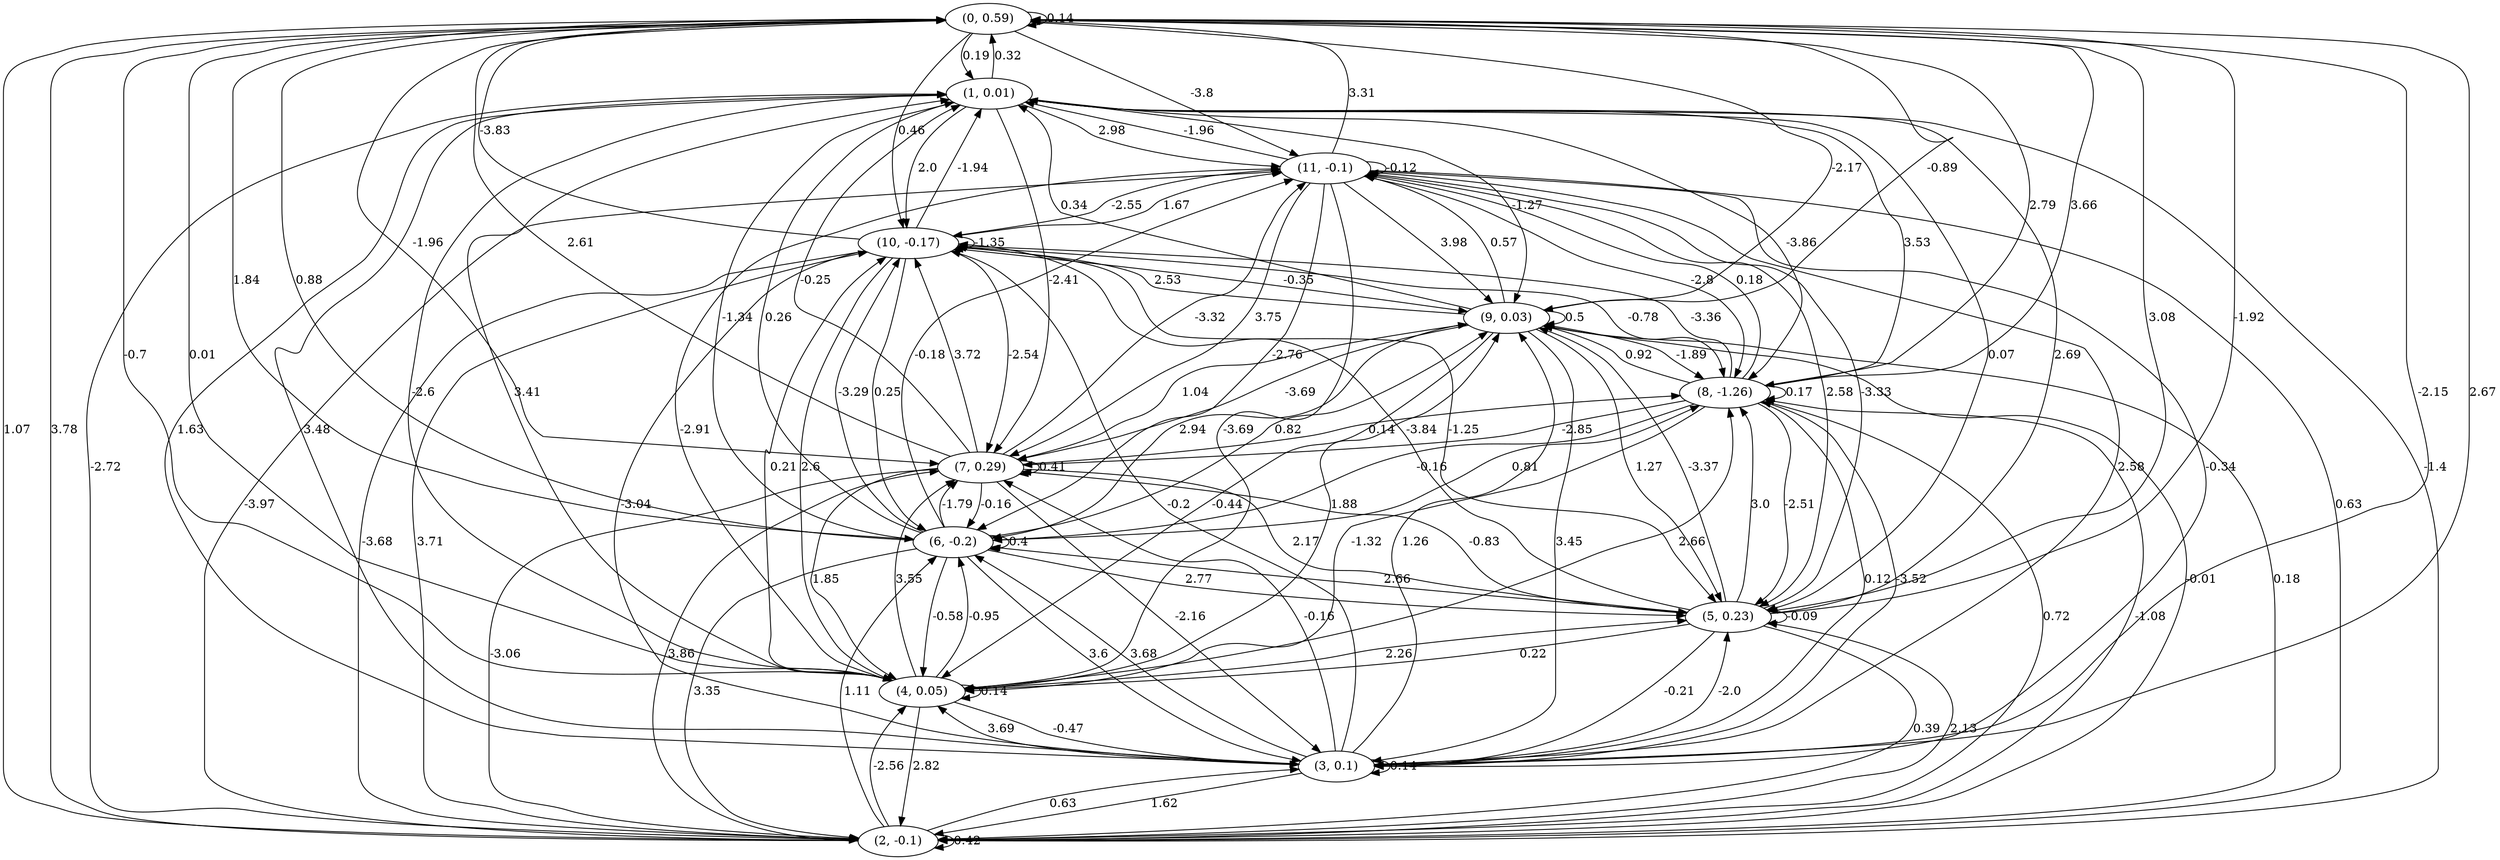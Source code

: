 digraph {
    0 [ label = "(0, 0.59)" ]
    1 [ label = "(1, 0.01)" ]
    2 [ label = "(2, -0.1)" ]
    3 [ label = "(3, 0.1)" ]
    4 [ label = "(4, 0.05)" ]
    5 [ label = "(5, 0.23)" ]
    6 [ label = "(6, -0.2)" ]
    7 [ label = "(7, 0.29)" ]
    8 [ label = "(8, -1.26)" ]
    9 [ label = "(9, 0.03)" ]
    10 [ label = "(10, -0.17)" ]
    11 [ label = "(11, -0.1)" ]
    0 -> 0 [ label = "0.14" ]
    2 -> 2 [ label = "0.42" ]
    3 -> 3 [ label = "0.14" ]
    4 -> 4 [ label = "0.14" ]
    5 -> 5 [ label = "-0.09" ]
    6 -> 6 [ label = "0.4" ]
    7 -> 7 [ label = "0.41" ]
    8 -> 8 [ label = "0.17" ]
    9 -> 9 [ label = "0.5" ]
    10 -> 10 [ label = "-1.35" ]
    11 -> 11 [ label = "-0.12" ]
    1 -> 0 [ label = "0.32" ]
    2 -> 0 [ label = "3.78" ]
    3 -> 0 [ label = "2.67" ]
    4 -> 0 [ label = "0.01" ]
    5 -> 0 [ label = "-1.92" ]
    6 -> 0 [ label = "0.88" ]
    7 -> 0 [ label = "2.61" ]
    8 -> 0 [ label = "3.66" ]
    9 -> 0 [ label = "-0.89" ]
    10 -> 0 [ label = "-3.83" ]
    11 -> 0 [ label = "3.31" ]
    0 -> 1 [ label = "0.19" ]
    2 -> 1 [ label = "-2.72" ]
    3 -> 1 [ label = "3.48" ]
    4 -> 1 [ label = "3.41" ]
    5 -> 1 [ label = "2.69" ]
    6 -> 1 [ label = "0.26" ]
    7 -> 1 [ label = "-0.25" ]
    8 -> 1 [ label = "3.53" ]
    9 -> 1 [ label = "0.34" ]
    10 -> 1 [ label = "-1.94" ]
    11 -> 1 [ label = "-1.96" ]
    0 -> 2 [ label = "1.07" ]
    1 -> 2 [ label = "-1.4" ]
    3 -> 2 [ label = "1.62" ]
    4 -> 2 [ label = "2.82" ]
    5 -> 2 [ label = "0.39" ]
    6 -> 2 [ label = "3.35" ]
    7 -> 2 [ label = "-3.06" ]
    8 -> 2 [ label = "0.72" ]
    9 -> 2 [ label = "-0.01" ]
    10 -> 2 [ label = "-3.68" ]
    11 -> 2 [ label = "0.63" ]
    0 -> 3 [ label = "-2.15" ]
    1 -> 3 [ label = "1.63" ]
    2 -> 3 [ label = "0.63" ]
    4 -> 3 [ label = "-0.47" ]
    5 -> 3 [ label = "-0.21" ]
    6 -> 3 [ label = "3.6" ]
    7 -> 3 [ label = "-2.16" ]
    8 -> 3 [ label = "0.12" ]
    9 -> 3 [ label = "3.45" ]
    10 -> 3 [ label = "-3.04" ]
    11 -> 3 [ label = "-0.34" ]
    0 -> 4 [ label = "-0.7" ]
    1 -> 4 [ label = "-2.6" ]
    2 -> 4 [ label = "-2.56" ]
    3 -> 4 [ label = "3.69" ]
    5 -> 4 [ label = "0.22" ]
    6 -> 4 [ label = "-0.58" ]
    7 -> 4 [ label = "1.85" ]
    8 -> 4 [ label = "-1.32" ]
    9 -> 4 [ label = "-0.44" ]
    10 -> 4 [ label = "2.6" ]
    11 -> 4 [ label = "-3.69" ]
    0 -> 5 [ label = "3.08" ]
    1 -> 5 [ label = "0.07" ]
    2 -> 5 [ label = "2.13" ]
    3 -> 5 [ label = "-2.0" ]
    4 -> 5 [ label = "2.26" ]
    6 -> 5 [ label = "2.77" ]
    7 -> 5 [ label = "2.17" ]
    8 -> 5 [ label = "-2.51" ]
    9 -> 5 [ label = "1.27" ]
    10 -> 5 [ label = "-1.25" ]
    11 -> 5 [ label = "2.58" ]
    0 -> 6 [ label = "1.84" ]
    1 -> 6 [ label = "-1.34" ]
    2 -> 6 [ label = "1.11" ]
    3 -> 6 [ label = "3.68" ]
    4 -> 6 [ label = "-0.95" ]
    5 -> 6 [ label = "2.66" ]
    7 -> 6 [ label = "-0.16" ]
    8 -> 6 [ label = "-0.16" ]
    9 -> 6 [ label = "2.94" ]
    10 -> 6 [ label = "0.25" ]
    11 -> 6 [ label = "-2.76" ]
    0 -> 7 [ label = "-1.96" ]
    1 -> 7 [ label = "-2.41" ]
    2 -> 7 [ label = "3.86" ]
    3 -> 7 [ label = "-0.16" ]
    4 -> 7 [ label = "3.55" ]
    5 -> 7 [ label = "-0.83" ]
    6 -> 7 [ label = "-1.79" ]
    8 -> 7 [ label = "-2.85" ]
    9 -> 7 [ label = "-3.69" ]
    10 -> 7 [ label = "-2.54" ]
    11 -> 7 [ label = "3.75" ]
    0 -> 8 [ label = "2.79" ]
    1 -> 8 [ label = "-3.86" ]
    2 -> 8 [ label = "-1.08" ]
    3 -> 8 [ label = "-3.52" ]
    4 -> 8 [ label = "2.66" ]
    5 -> 8 [ label = "3.0" ]
    6 -> 8 [ label = "0.81" ]
    7 -> 8 [ label = "0.14" ]
    9 -> 8 [ label = "-1.89" ]
    10 -> 8 [ label = "-0.78" ]
    11 -> 8 [ label = "-2.8" ]
    0 -> 9 [ label = "-2.17" ]
    1 -> 9 [ label = "-1.27" ]
    2 -> 9 [ label = "0.18" ]
    3 -> 9 [ label = "1.26" ]
    4 -> 9 [ label = "1.88" ]
    5 -> 9 [ label = "-3.37" ]
    6 -> 9 [ label = "0.82" ]
    7 -> 9 [ label = "1.04" ]
    8 -> 9 [ label = "0.92" ]
    10 -> 9 [ label = "-0.35" ]
    11 -> 9 [ label = "3.98" ]
    0 -> 10 [ label = "0.46" ]
    1 -> 10 [ label = "2.0" ]
    2 -> 10 [ label = "3.71" ]
    3 -> 10 [ label = "-0.2" ]
    4 -> 10 [ label = "0.21" ]
    5 -> 10 [ label = "-3.84" ]
    6 -> 10 [ label = "-3.29" ]
    7 -> 10 [ label = "3.72" ]
    8 -> 10 [ label = "-3.36" ]
    9 -> 10 [ label = "2.53" ]
    11 -> 10 [ label = "-2.55" ]
    0 -> 11 [ label = "-3.8" ]
    1 -> 11 [ label = "2.98" ]
    2 -> 11 [ label = "-3.97" ]
    3 -> 11 [ label = "2.58" ]
    4 -> 11 [ label = "-2.91" ]
    5 -> 11 [ label = "-3.33" ]
    6 -> 11 [ label = "-0.18" ]
    7 -> 11 [ label = "-3.32" ]
    8 -> 11 [ label = "0.18" ]
    9 -> 11 [ label = "0.57" ]
    10 -> 11 [ label = "1.67" ]
}

